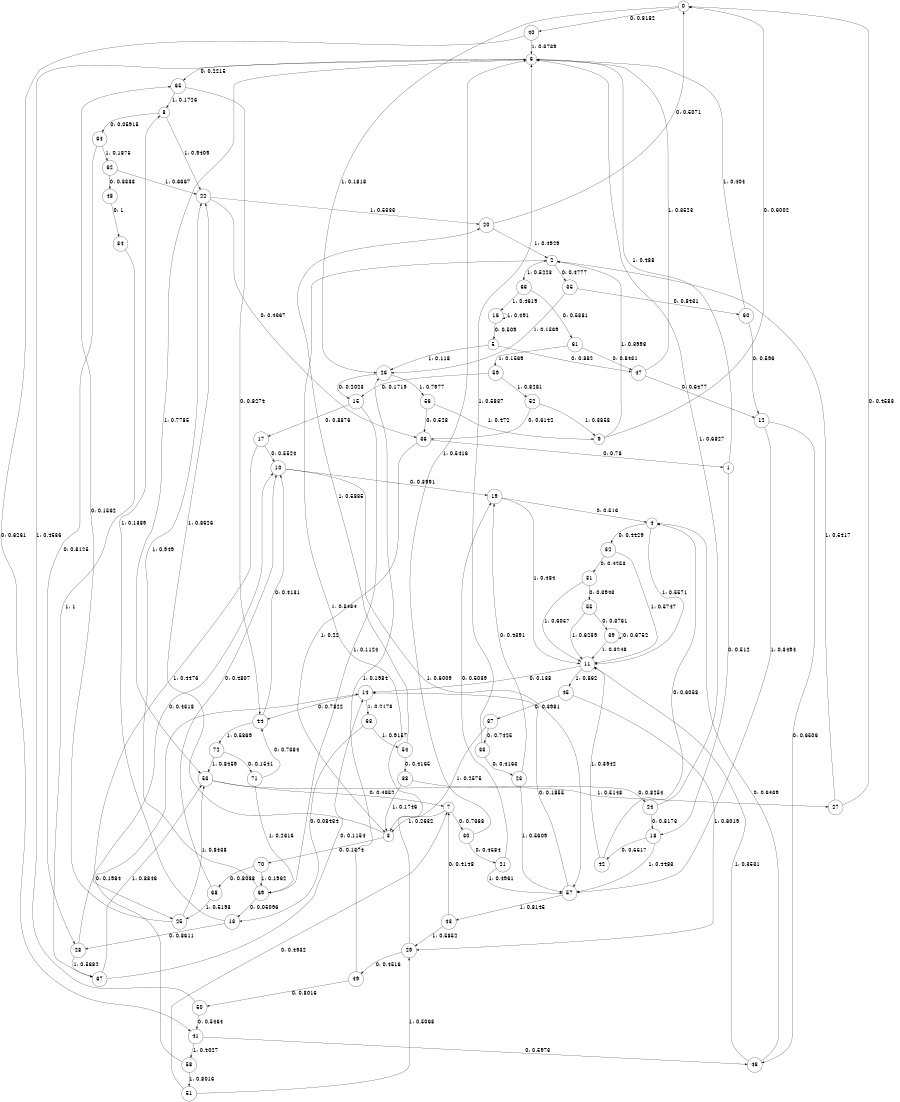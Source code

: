 digraph "ch34randomL9" {
size = "6,8.5";
ratio = "fill";
node [shape = circle];
node [fontsize = 24];
edge [fontsize = 24];
0 -> 40 [label = "0: 0.8182   "];
0 -> 26 [label = "1: 0.1818   "];
1 -> 18 [label = "0: 0.512    "];
1 -> 6 [label = "1: 0.488    "];
2 -> 35 [label = "0: 0.4777   "];
2 -> 66 [label = "1: 0.5223   "];
3 -> 70 [label = "0: 0.1374   "];
3 -> 22 [label = "1: 0.8626   "];
4 -> 32 [label = "0: 0.4429   "];
4 -> 11 [label = "1: 0.5571   "];
5 -> 47 [label = "0: 0.882    "];
5 -> 26 [label = "1: 0.118    "];
6 -> 65 [label = "0: 0.2215   "];
6 -> 53 [label = "1: 0.7785   "];
7 -> 30 [label = "0: 0.7368   "];
7 -> 3 [label = "1: 0.2632   "];
8 -> 64 [label = "0: 0.05915  "];
8 -> 22 [label = "1: 0.9409   "];
9 -> 0 [label = "0: 0.6002   "];
9 -> 2 [label = "1: 0.3998   "];
10 -> 19 [label = "0: 0.3991   "];
10 -> 57 [label = "1: 0.6009   "];
11 -> 14 [label = "0: 0.138    "];
11 -> 45 [label = "1: 0.862    "];
12 -> 46 [label = "0: 0.6506   "];
12 -> 57 [label = "1: 0.3494   "];
13 -> 28 [label = "0: 0.8611   "];
13 -> 8 [label = "1: 0.1389   "];
14 -> 44 [label = "0: 0.7822   "];
14 -> 63 [label = "1: 0.2178   "];
15 -> 17 [label = "0: 0.8876   "];
15 -> 69 [label = "1: 0.1124   "];
16 -> 5 [label = "0: 0.509    "];
16 -> 16 [label = "1: 0.491    "];
17 -> 10 [label = "0: 0.5524   "];
17 -> 25 [label = "1: 0.4476   "];
18 -> 42 [label = "0: 0.5517   "];
18 -> 57 [label = "1: 0.4483   "];
19 -> 4 [label = "0: 0.516    "];
19 -> 11 [label = "1: 0.484    "];
20 -> 0 [label = "0: 0.5071   "];
20 -> 2 [label = "1: 0.4929   "];
21 -> 19 [label = "0: 0.5039   "];
21 -> 57 [label = "1: 0.4961   "];
22 -> 36 [label = "0: 0.4667   "];
22 -> 20 [label = "1: 0.5333   "];
23 -> 19 [label = "0: 0.4391   "];
23 -> 57 [label = "1: 0.5609   "];
24 -> 18 [label = "0: 0.3173   "];
24 -> 6 [label = "1: 0.6827   "];
25 -> 65 [label = "0: 0.1562   "];
25 -> 53 [label = "1: 0.8438   "];
26 -> 15 [label = "0: 0.2023   "];
26 -> 56 [label = "1: 0.7977   "];
27 -> 0 [label = "0: 0.4583   "];
27 -> 2 [label = "1: 0.5417   "];
28 -> 10 [label = "0: 0.4318   "];
28 -> 67 [label = "1: 0.5682   "];
29 -> 49 [label = "0: 0.4516   "];
29 -> 2 [label = "1: 0.5484   "];
30 -> 21 [label = "0: 0.4584   "];
30 -> 6 [label = "1: 0.5416   "];
31 -> 55 [label = "0: 0.3943   "];
31 -> 11 [label = "1: 0.6057   "];
32 -> 31 [label = "0: 0.4253   "];
32 -> 11 [label = "1: 0.5747   "];
33 -> 23 [label = "0: 0.4163   "];
33 -> 6 [label = "1: 0.5837   "];
34 -> 67 [label = "1: 1        "];
35 -> 60 [label = "0: 0.8431   "];
35 -> 26 [label = "1: 0.1569   "];
36 -> 1 [label = "0: 0.78     "];
36 -> 3 [label = "1: 0.22     "];
37 -> 33 [label = "0: 0.7425   "];
37 -> 3 [label = "1: 0.2575   "];
38 -> 24 [label = "0: 0.8254   "];
38 -> 3 [label = "1: 0.1746   "];
39 -> 39 [label = "0: 0.6752   "];
39 -> 11 [label = "1: 0.3248   "];
40 -> 41 [label = "0: 0.6261   "];
40 -> 6 [label = "1: 0.3739   "];
41 -> 46 [label = "0: 0.5973   "];
41 -> 58 [label = "1: 0.4027   "];
42 -> 4 [label = "0: 0.6058   "];
42 -> 11 [label = "1: 0.3942   "];
43 -> 7 [label = "0: 0.4148   "];
43 -> 29 [label = "1: 0.5852   "];
44 -> 10 [label = "0: 0.4131   "];
44 -> 72 [label = "1: 0.5869   "];
45 -> 37 [label = "0: 0.3981   "];
45 -> 29 [label = "1: 0.6019   "];
46 -> 4 [label = "0: 0.6469   "];
46 -> 11 [label = "1: 0.3531   "];
47 -> 12 [label = "0: 0.6477   "];
47 -> 6 [label = "1: 0.3523   "];
48 -> 34 [label = "0: 1        "];
49 -> 50 [label = "0: 0.8016   "];
49 -> 26 [label = "1: 0.1984   "];
50 -> 41 [label = "0: 0.5464   "];
50 -> 6 [label = "1: 0.4536   "];
51 -> 7 [label = "0: 0.4932   "];
51 -> 29 [label = "1: 0.5068   "];
52 -> 36 [label = "0: 0.6142   "];
52 -> 9 [label = "1: 0.3858   "];
53 -> 7 [label = "0: 0.4852   "];
53 -> 27 [label = "1: 0.5148   "];
54 -> 38 [label = "0: 0.4165   "];
54 -> 20 [label = "1: 0.5835   "];
55 -> 39 [label = "0: 0.3761   "];
55 -> 11 [label = "1: 0.6239   "];
56 -> 36 [label = "0: 0.528    "];
56 -> 9 [label = "1: 0.472    "];
57 -> 14 [label = "0: 0.1855   "];
57 -> 43 [label = "1: 0.8145   "];
58 -> 14 [label = "0: 0.1984   "];
58 -> 51 [label = "1: 0.8016   "];
59 -> 15 [label = "0: 0.1719   "];
59 -> 52 [label = "1: 0.8281   "];
60 -> 12 [label = "0: 0.596    "];
60 -> 6 [label = "1: 0.404    "];
61 -> 47 [label = "0: 0.8431   "];
61 -> 59 [label = "1: 0.1569   "];
62 -> 48 [label = "0: 0.3333   "];
62 -> 22 [label = "1: 0.6667   "];
63 -> 13 [label = "0: 0.08434  "];
63 -> 54 [label = "1: 0.9157   "];
64 -> 28 [label = "0: 0.8125   "];
64 -> 62 [label = "1: 0.1875   "];
65 -> 44 [label = "0: 0.8274   "];
65 -> 8 [label = "1: 0.1726   "];
66 -> 61 [label = "0: 0.5381   "];
66 -> 16 [label = "1: 0.4619   "];
67 -> 14 [label = "0: 0.1154   "];
67 -> 53 [label = "1: 0.8846   "];
68 -> 10 [label = "0: 0.4807   "];
68 -> 25 [label = "1: 0.5193   "];
69 -> 13 [label = "0: 0.05096  "];
69 -> 22 [label = "1: 0.949    "];
70 -> 68 [label = "0: 0.8038   "];
70 -> 69 [label = "1: 0.1962   "];
71 -> 44 [label = "0: 0.7384   "];
71 -> 69 [label = "1: 0.2616   "];
72 -> 71 [label = "0: 0.1541   "];
72 -> 53 [label = "1: 0.8459   "];
}